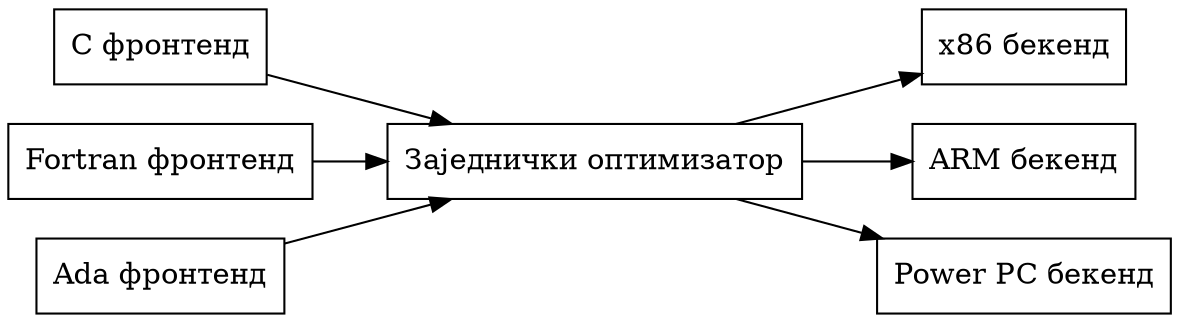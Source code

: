 digraph {
    node[shape=record]
    rankdir = LR
    

    cFrontend[
        label = "C фронтенд"
    ]

    fortranFrontend[
        label = "Fortran фронтенд"
    ]

    adaFrontend[
        label = "Ada фронтенд"
    ]

    commonOptimizer[
        label = "Заједнички оптимизатор"
    ]

    x86Backend[
        label = "x86 бекенд"
    ]
    ARMBackend[
        label = "ARM бекенд"
    ]
    PowerPCBackend[
        label = "Power PC бекенд"
    ]

    cFrontend, fortranFrontend, adaFrontend -> commonOptimizer;
    commonOptimizer -> x86Backend, ARMBackend, PowerPCBackend
}